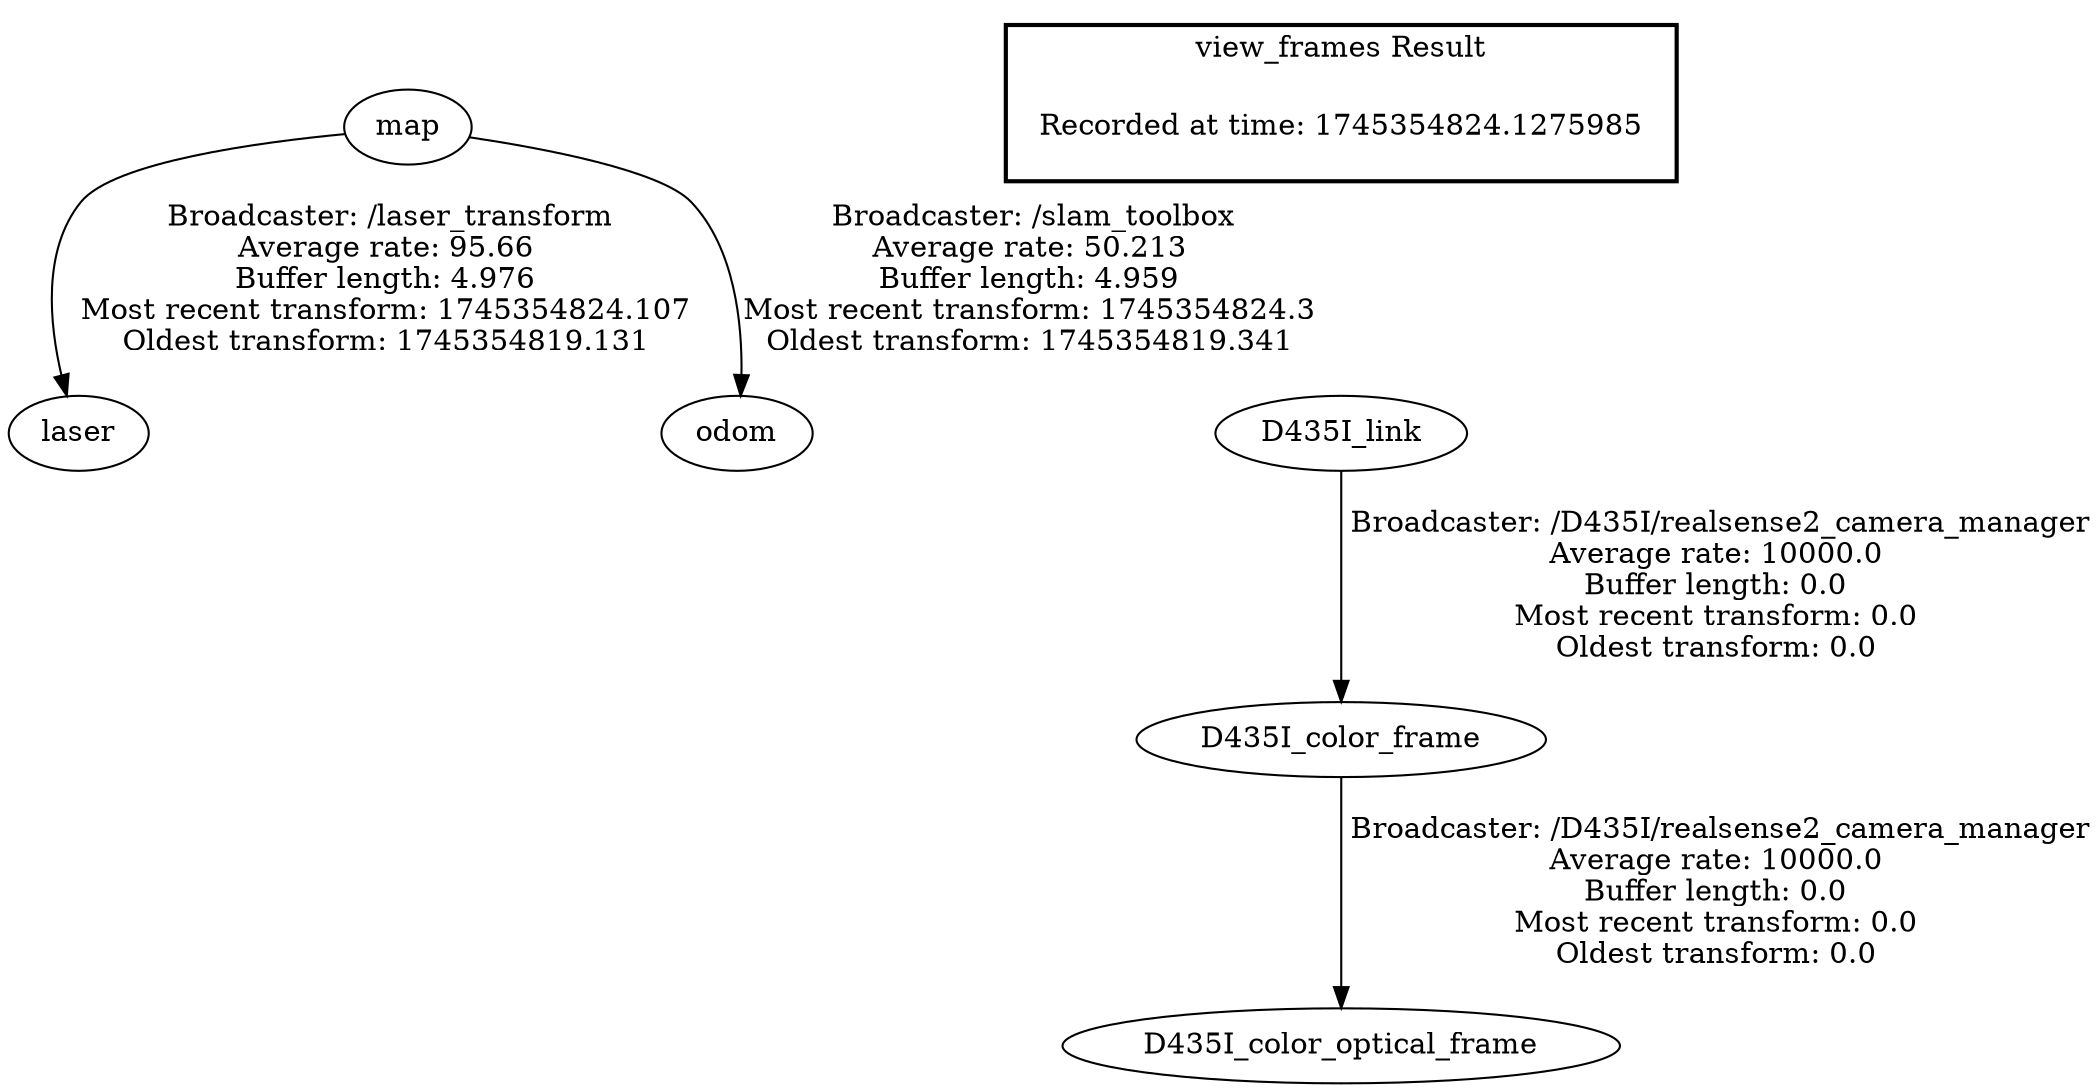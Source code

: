 digraph G {
"map" -> "laser"[label=" Broadcaster: /laser_transform\nAverage rate: 95.66\nBuffer length: 4.976\nMost recent transform: 1745354824.107\nOldest transform: 1745354819.131\n"];
"map" -> "odom"[label=" Broadcaster: /slam_toolbox\nAverage rate: 50.213\nBuffer length: 4.959\nMost recent transform: 1745354824.3\nOldest transform: 1745354819.341\n"];
"D435I_link" -> "D435I_color_frame"[label=" Broadcaster: /D435I/realsense2_camera_manager\nAverage rate: 10000.0\nBuffer length: 0.0\nMost recent transform: 0.0\nOldest transform: 0.0\n"];
"D435I_color_frame" -> "D435I_color_optical_frame"[label=" Broadcaster: /D435I/realsense2_camera_manager\nAverage rate: 10000.0\nBuffer length: 0.0\nMost recent transform: 0.0\nOldest transform: 0.0\n"];
edge [style=invis];
 subgraph cluster_legend { style=bold; color=black; label ="view_frames Result";
"Recorded at time: 1745354824.1275985"[ shape=plaintext ] ;
}->"D435I_link";
}